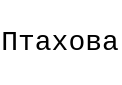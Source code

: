 <mxfile version="20.7.4" type="device"><diagram id="VhXB-sxjkVHaforu98_t" name="Страница 1"><mxGraphModel dx="-836" dy="467" grid="1" gridSize="10" guides="1" tooltips="1" connect="1" arrows="1" fold="1" page="1" pageScale="1" pageWidth="827" pageHeight="1169" math="0" shadow="0"><root><mxCell id="0"/><mxCell id="1" parent="0"/><mxCell id="cZJP9cgwO3f6pav9cVFN-2" value="&lt;pre&gt;&lt;font face=&quot;Courier New&quot; style=&quot;font-size: 14px;&quot;&gt;Птахова&lt;/font&gt;&lt;/pre&gt;" style="text;html=1;strokeColor=none;fillColor=none;align=center;verticalAlign=middle;whiteSpace=wrap;rounded=0;" vertex="1" parent="1"><mxGeometry x="2040" y="440" width="60" height="30" as="geometry"/></mxCell></root></mxGraphModel></diagram></mxfile>